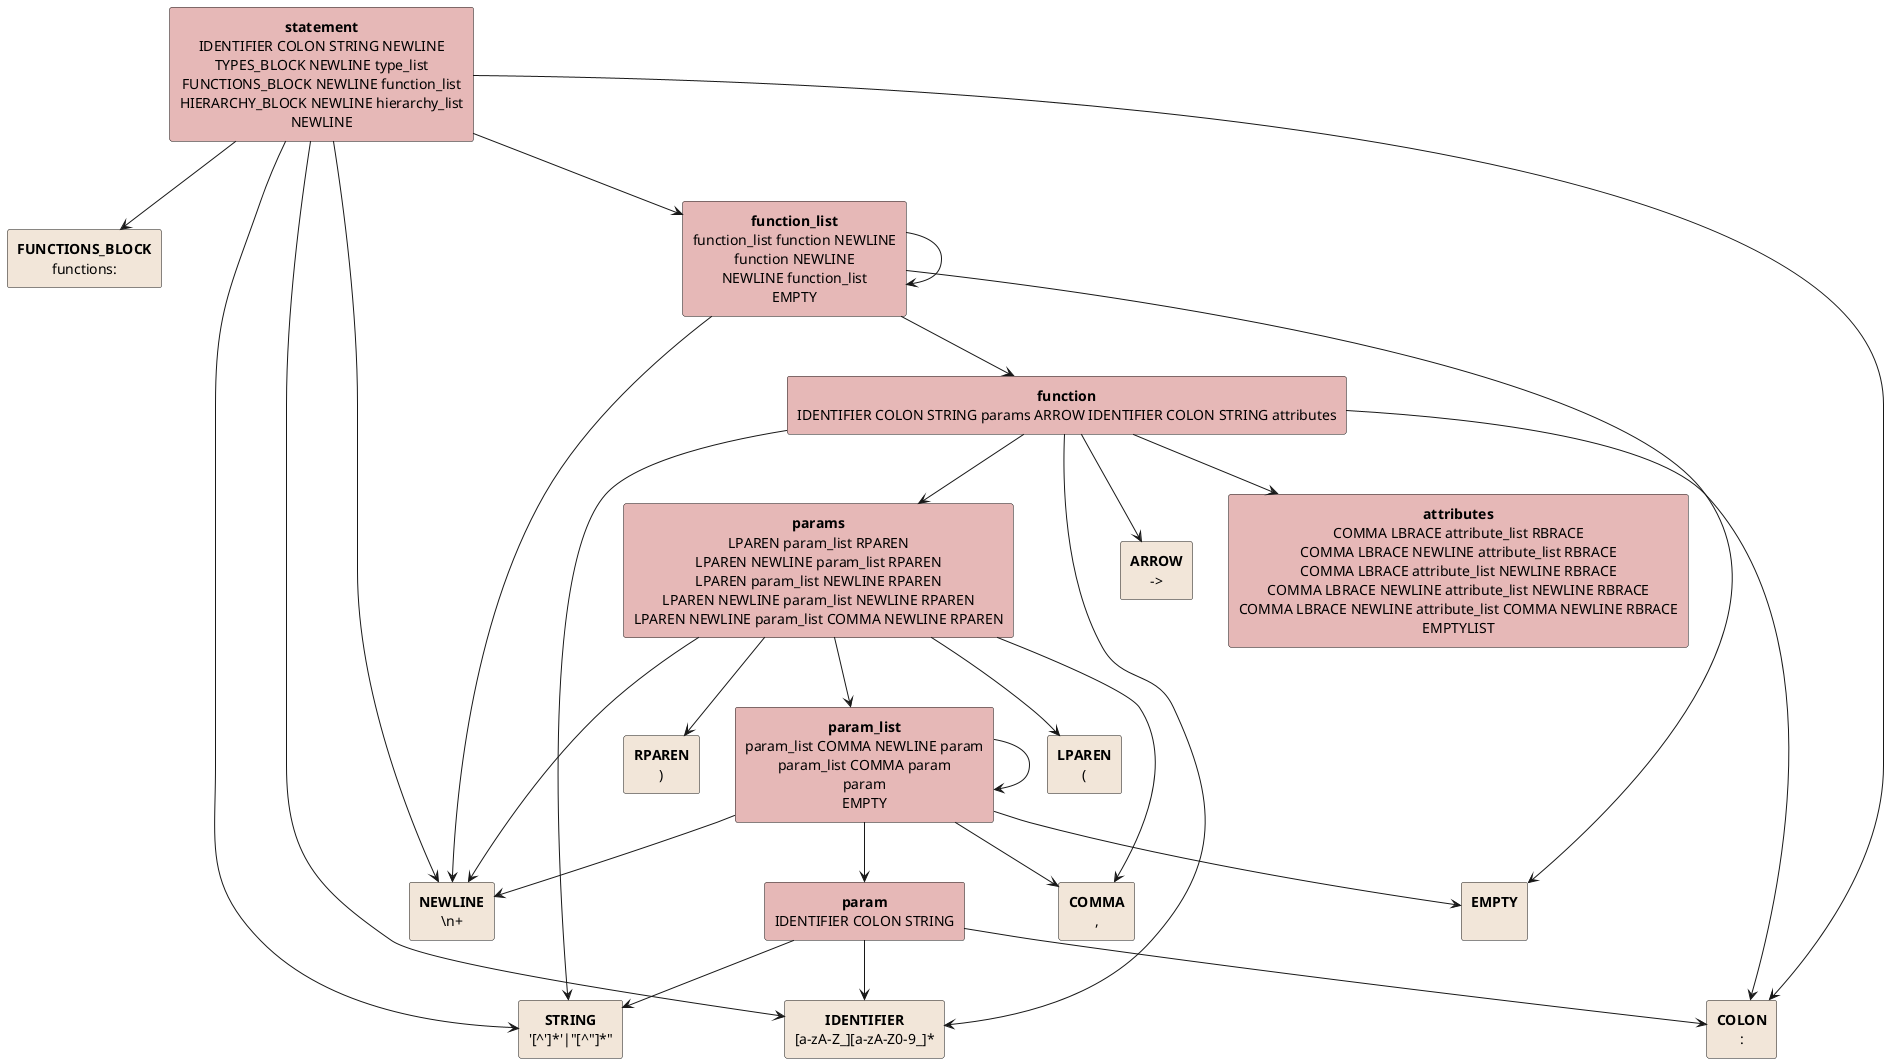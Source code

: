 @startuml
skinparam defaultTextAlignment center

rectangle "**FUNCTIONS_BLOCK**\nfunctions:" as FUNCTIONS_BLOCK #F2E6D9
rectangle "**STRING**\n'[^']*'|"[^"]*"" as STRING #F2E6D9
rectangle "**IDENTIFIER**\n[a-zA-Z_][a-zA-Z0-9_]*" as IDENTIFIER #F2E6D9
rectangle "**COLON**\n:" as COLON #F2E6D9
rectangle "**COMMA**\n," as COMMA #F2E6D9
rectangle "**ARROW**\n->" as ARROW #F2E6D9
rectangle "**LPAREN**\n(" as LPAREN #F2E6D9
rectangle "**RPAREN**\n)" as RPAREN #F2E6D9
rectangle "**NEWLINE**\n\\n+" as NEWLINE #F2E6D9
rectangle "**EMPTY**\n" as EMPTY #F2E6D9

rectangle "**statement**\nIDENTIFIER COLON STRING NEWLINE\nTYPES_BLOCK NEWLINE type_list\nFUNCTIONS_BLOCK NEWLINE function_list\nHIERARCHY_BLOCK NEWLINE hierarchy_list\nNEWLINE" as statement #E6B8B7
rectangle "**attributes**\nCOMMA LBRACE attribute_list RBRACE\nCOMMA LBRACE NEWLINE attribute_list RBRACE\nCOMMA LBRACE attribute_list NEWLINE RBRACE\nCOMMA LBRACE NEWLINE attribute_list NEWLINE RBRACE\nCOMMA LBRACE NEWLINE attribute_list COMMA NEWLINE RBRACE\nEMPTYLIST" as attributes #E6B8B7
rectangle "**function_list**\nfunction_list function NEWLINE\nfunction NEWLINE\nNEWLINE function_list\nEMPTY" as function_list #E6B8B7
rectangle "**function**\nIDENTIFIER COLON STRING params ARROW IDENTIFIER COLON STRING attributes" as function #E6B8B7
rectangle "**params**\nLPAREN param_list RPAREN\nLPAREN NEWLINE param_list RPAREN\nLPAREN param_list NEWLINE RPAREN\nLPAREN NEWLINE param_list NEWLINE RPAREN\nLPAREN NEWLINE param_list COMMA NEWLINE RPAREN" as params #E6B8B7
rectangle "**param_list**\nparam_list COMMA NEWLINE param\nparam_list COMMA param\nparam\nEMPTY" as param_list #E6B8B7
rectangle "**param**\nIDENTIFIER COLON STRING" as param #E6B8B7


statement --> IDENTIFIER
statement --> COLON
statement --> STRING
statement --> NEWLINE

statement --> FUNCTIONS_BLOCK
statement --> function_list

function_list --> function_list
function_list --> function
function_list --> NEWLINE
function_list --> EMPTY

function --> IDENTIFIER
function --> COLON
function --> STRING
function --> params
function --> ARROW
function --> attributes

params --> LPAREN
params --> param_list
params --> RPAREN
params --> NEWLINE
params --> COMMA

param_list --> param_list
param_list --> COMMA
param_list --> NEWLINE
param_list --> param
param_list --> EMPTY

param --> IDENTIFIER
param --> COLON
param --> STRING
@enduml
